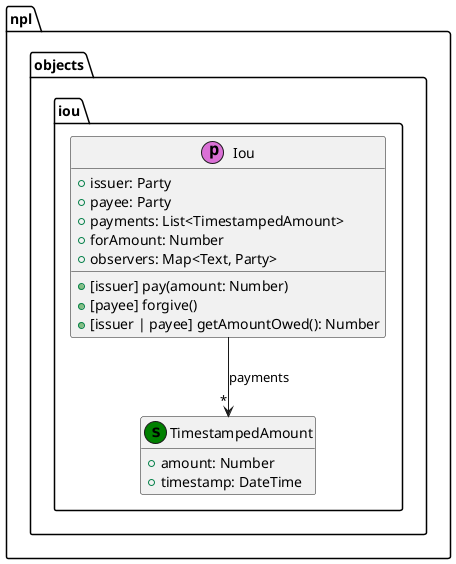 @startuml
hide empty members
namespace npl.objects.iou {
    class TimestampedAmount << (s,green) >> {
        {field} +amount: Number
        {field} +timestamp: DateTime
    }
    class Iou << (p,orchid) >> {
        {field} +issuer: Party
        {field} +payee: Party
        {field} +payments: List<TimestampedAmount>
        {field} +forAmount: Number
        {field} +observers: Map<Text, Party>
        {method} +[issuer] pay(amount: Number)
        {method} +[payee] forgive()
        {method} +[issuer | payee] getAmountOwed(): Number
    }
    npl.objects.iou.Iou --> "*" npl.objects.iou.TimestampedAmount : payments
}
@enduml